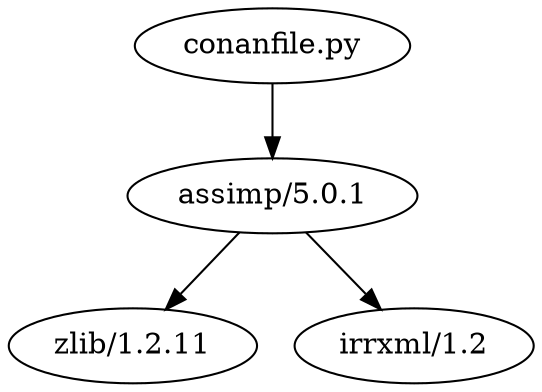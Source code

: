 digraph {
        "conanfile.py" -> "assimp/5.0.1"
        "assimp/5.0.1" -> "zlib/1.2.11"
        "assimp/5.0.1" -> "irrxml/1.2"
}
